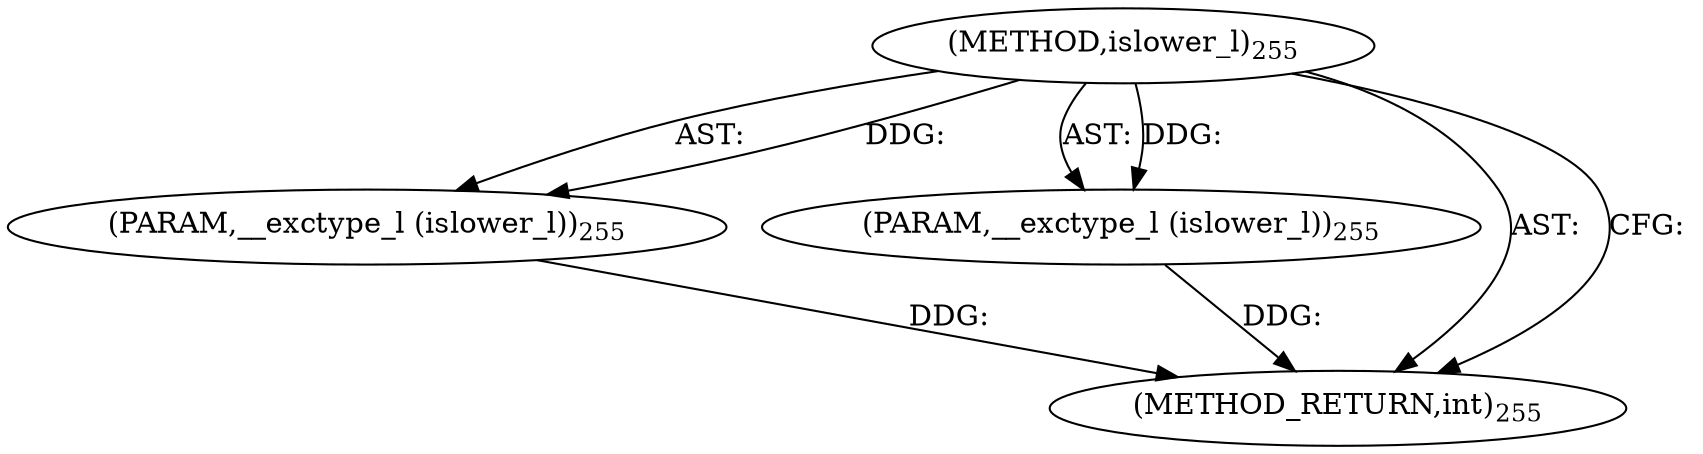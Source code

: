 digraph "islower_l" {  
"3023" [label = <(METHOD,islower_l)<SUB>255</SUB>> ]
"3024" [label = <(PARAM,__exctype_l (islower_l))<SUB>255</SUB>> ]
"3025" [label = <(PARAM,__exctype_l (islower_l))<SUB>255</SUB>> ]
"3026" [label = <(METHOD_RETURN,int)<SUB>255</SUB>> ]
  "3023" -> "3024"  [ label = "AST: "] 
  "3023" -> "3025"  [ label = "AST: "] 
  "3023" -> "3026"  [ label = "AST: "] 
  "3023" -> "3026"  [ label = "CFG: "] 
  "3024" -> "3026"  [ label = "DDG: "] 
  "3025" -> "3026"  [ label = "DDG: "] 
  "3023" -> "3024"  [ label = "DDG: "] 
  "3023" -> "3025"  [ label = "DDG: "] 
}
